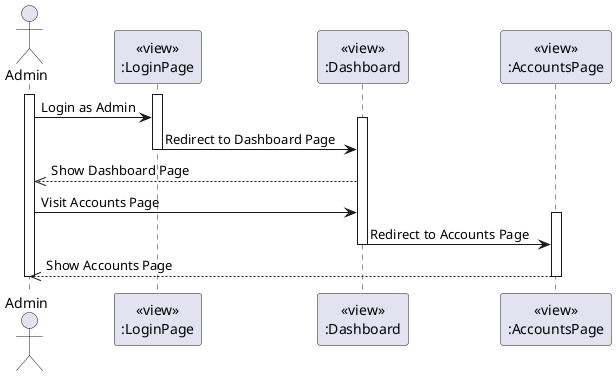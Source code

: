 @startuml Manage Accounts
actor Admin
participant LoginPageView [
  <<view>>
  :LoginPage
]

participant DashboardView [
  <<view>>
  :Dashboard
]

participant AccountsView [
  <<view>>
  :AccountsPage
]

activate Admin
activate LoginPageView
Admin -> LoginPageView: Login as Admin
activate DashboardView
LoginPageView -> DashboardView: Redirect to Dashboard Page
deactivate LoginPageView

DashboardView -->> Admin: Show Dashboard Page

Admin -> DashboardView: Visit Accounts Page
activate AccountsView
DashboardView -> AccountsView: Redirect to Accounts Page
deactivate DashboardView
AccountsView -->> Admin: Show Accounts Page

deactivate Admin
deactivate AccountsView
@enduml
